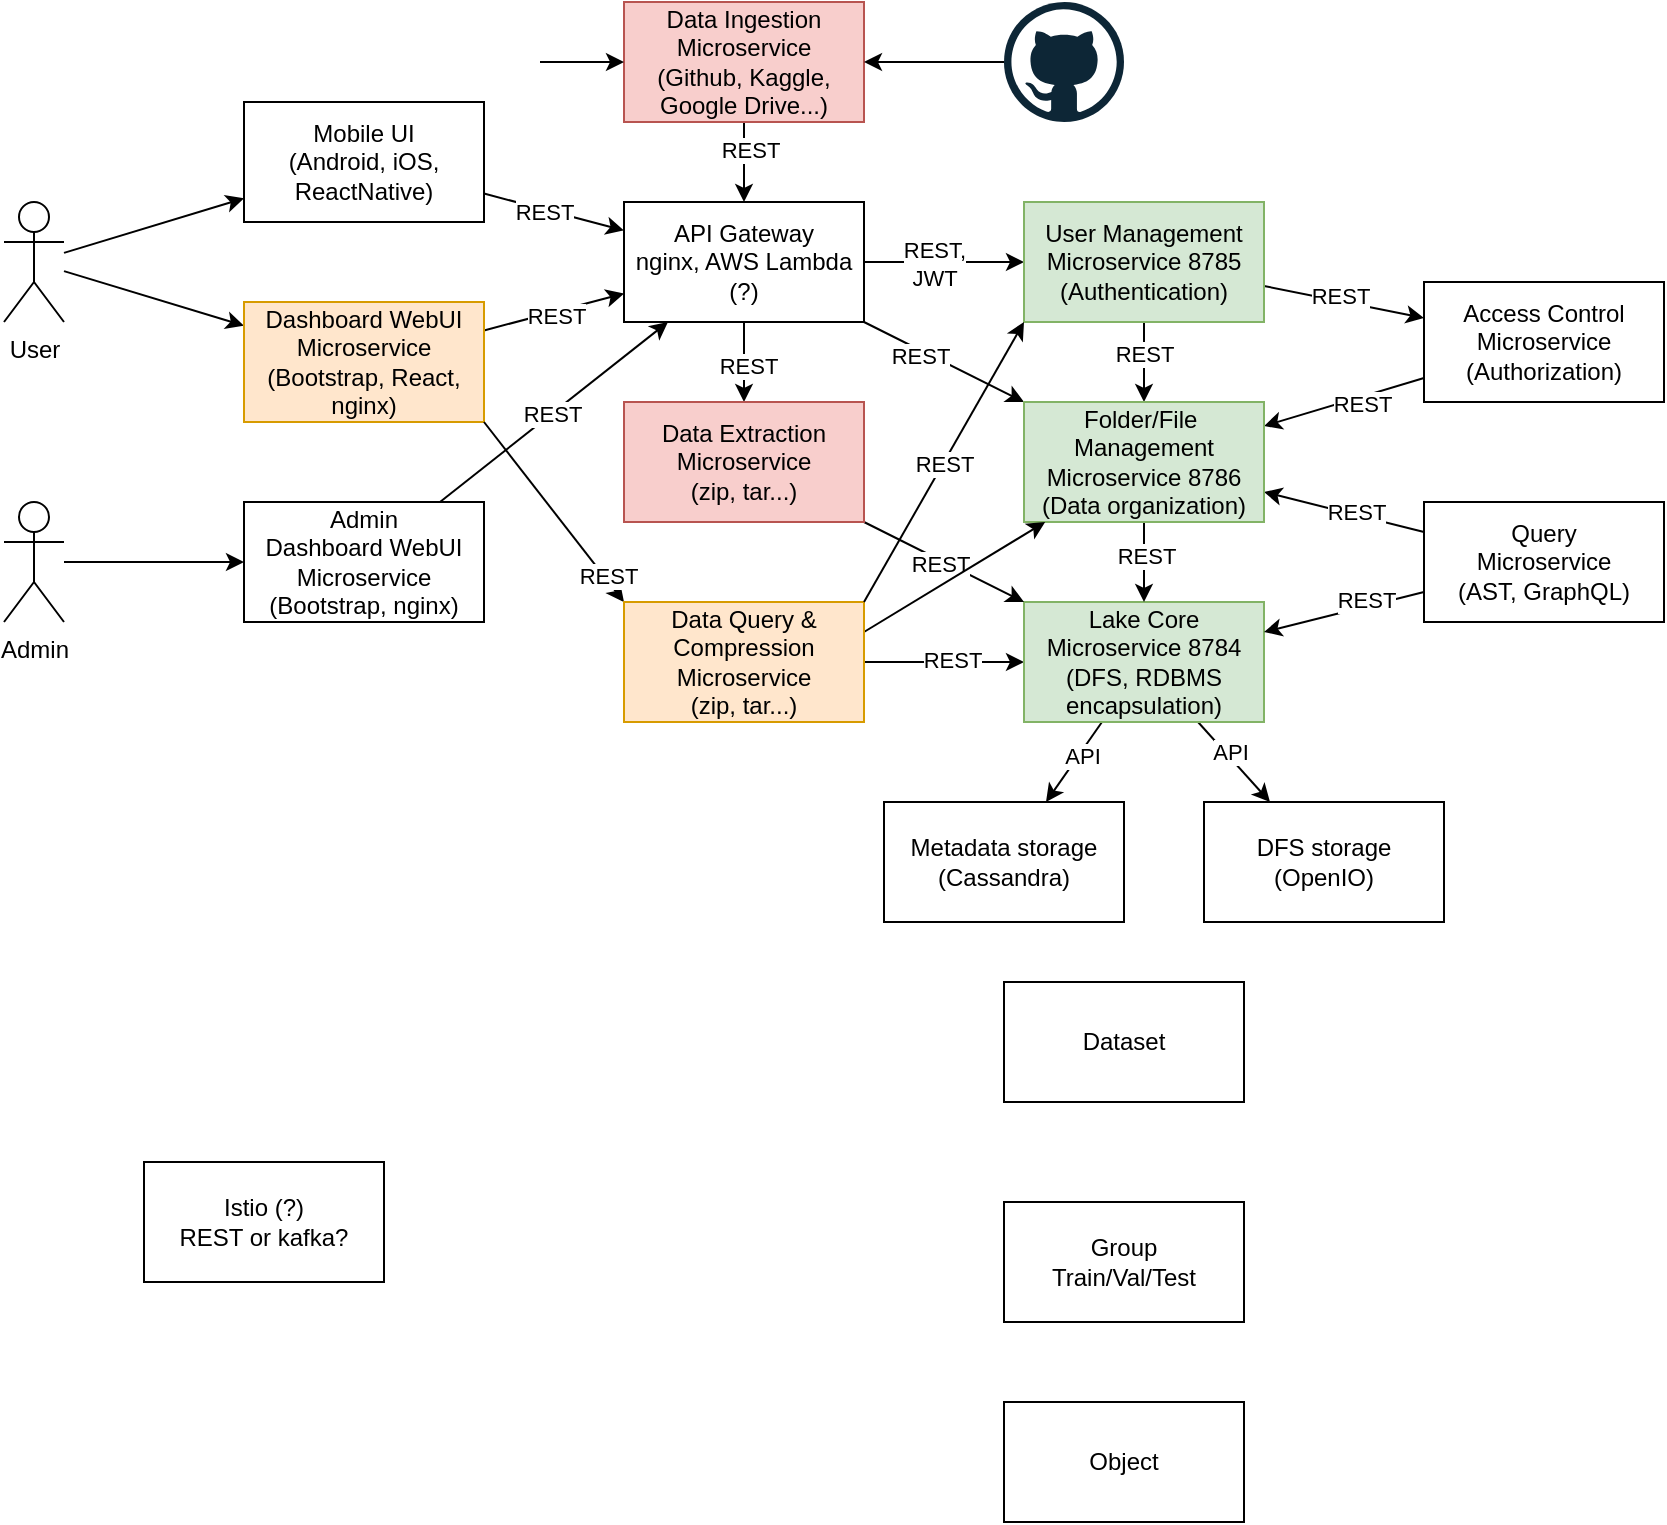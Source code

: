 <mxfile version="14.9.7" type="device"><diagram id="VjqiF-7gsAH0JScZlr2Z" name="Page-1"><mxGraphModel dx="1746" dy="981" grid="1" gridSize="10" guides="1" tooltips="1" connect="1" arrows="1" fold="1" page="1" pageScale="1" pageWidth="850" pageHeight="1100" math="0" shadow="0"><root><mxCell id="0"/><mxCell id="1" parent="0"/><mxCell id="zoY3I_NYAU8fRdwg_-jF-6" value="" style="edgeStyle=orthogonalEdgeStyle;rounded=0;orthogonalLoop=1;jettySize=auto;html=1;" parent="1" source="FqpOLfozaBzWn2aKzqYq-1" target="FqpOLfozaBzWn2aKzqYq-3" edge="1"><mxGeometry relative="1" as="geometry"/></mxCell><mxCell id="cf1ELPkSND5Zy1zUf8j2-6" value="REST,&lt;br&gt;JWT" style="edgeLabel;html=1;align=center;verticalAlign=middle;resizable=0;points=[];" parent="zoY3I_NYAU8fRdwg_-jF-6" vertex="1" connectable="0"><mxGeometry x="-0.143" y="-1" relative="1" as="geometry"><mxPoint as="offset"/></mxGeometry></mxCell><mxCell id="kY7z4TZwMl0ahuheCgUd-2" value="" style="edgeStyle=orthogonalEdgeStyle;rounded=0;orthogonalLoop=1;jettySize=auto;html=1;" parent="1" source="FqpOLfozaBzWn2aKzqYq-1" target="kY7z4TZwMl0ahuheCgUd-1" edge="1"><mxGeometry relative="1" as="geometry"/></mxCell><mxCell id="cf1ELPkSND5Zy1zUf8j2-5" value="REST" style="edgeLabel;html=1;align=center;verticalAlign=middle;resizable=0;points=[];" parent="kY7z4TZwMl0ahuheCgUd-2" vertex="1" connectable="0"><mxGeometry x="0.089" y="2" relative="1" as="geometry"><mxPoint as="offset"/></mxGeometry></mxCell><mxCell id="kY7z4TZwMl0ahuheCgUd-3" style="rounded=0;orthogonalLoop=1;jettySize=auto;html=1;" parent="1" source="FqpOLfozaBzWn2aKzqYq-1" target="zoY3I_NYAU8fRdwg_-jF-14" edge="1"><mxGeometry relative="1" as="geometry"/></mxCell><mxCell id="cf1ELPkSND5Zy1zUf8j2-7" value="REST" style="edgeLabel;html=1;align=center;verticalAlign=middle;resizable=0;points=[];" parent="kY7z4TZwMl0ahuheCgUd-3" vertex="1" connectable="0"><mxGeometry x="-0.27" y="-2" relative="1" as="geometry"><mxPoint as="offset"/></mxGeometry></mxCell><mxCell id="FqpOLfozaBzWn2aKzqYq-1" value="API Gateway&lt;br&gt;nginx, AWS Lambda (?)" style="rounded=0;whiteSpace=wrap;html=1;" parent="1" vertex="1"><mxGeometry x="380" y="100" width="120" height="60" as="geometry"/></mxCell><mxCell id="zoY3I_NYAU8fRdwg_-jF-10" value="" style="edgeStyle=none;rounded=0;orthogonalLoop=1;jettySize=auto;html=1;" parent="1" source="FqpOLfozaBzWn2aKzqYq-2" target="zoY3I_NYAU8fRdwg_-jF-5" edge="1"><mxGeometry relative="1" as="geometry"/></mxCell><mxCell id="zoY3I_NYAU8fRdwg_-jF-11" value="" style="edgeStyle=none;rounded=0;orthogonalLoop=1;jettySize=auto;html=1;" parent="1" source="FqpOLfozaBzWn2aKzqYq-2" target="zoY3I_NYAU8fRdwg_-jF-2" edge="1"><mxGeometry relative="1" as="geometry"/></mxCell><mxCell id="FqpOLfozaBzWn2aKzqYq-2" value="User" style="shape=umlActor;verticalLabelPosition=bottom;verticalAlign=top;html=1;outlineConnect=0;" parent="1" vertex="1"><mxGeometry x="70" y="100" width="30" height="60" as="geometry"/></mxCell><mxCell id="zoY3I_NYAU8fRdwg_-jF-12" value="" style="edgeStyle=none;rounded=0;orthogonalLoop=1;jettySize=auto;html=1;" parent="1" source="FqpOLfozaBzWn2aKzqYq-3" target="zoY3I_NYAU8fRdwg_-jF-7" edge="1"><mxGeometry relative="1" as="geometry"/></mxCell><mxCell id="cf1ELPkSND5Zy1zUf8j2-9" value="REST" style="edgeLabel;html=1;align=center;verticalAlign=middle;resizable=0;points=[];" parent="zoY3I_NYAU8fRdwg_-jF-12" vertex="1" connectable="0"><mxGeometry x="-0.133" y="-1" relative="1" as="geometry"><mxPoint x="3" y="-3" as="offset"/></mxGeometry></mxCell><mxCell id="zoY3I_NYAU8fRdwg_-jF-15" value="" style="edgeStyle=none;rounded=0;orthogonalLoop=1;jettySize=auto;html=1;" parent="1" source="FqpOLfozaBzWn2aKzqYq-3" target="zoY3I_NYAU8fRdwg_-jF-14" edge="1"><mxGeometry relative="1" as="geometry"/></mxCell><mxCell id="cf1ELPkSND5Zy1zUf8j2-17" value="REST" style="edgeLabel;html=1;align=center;verticalAlign=middle;resizable=0;points=[];" parent="zoY3I_NYAU8fRdwg_-jF-15" vertex="1" connectable="0"><mxGeometry x="-0.2" relative="1" as="geometry"><mxPoint as="offset"/></mxGeometry></mxCell><mxCell id="FqpOLfozaBzWn2aKzqYq-3" value="User Management&lt;br&gt;Microservice 8785&lt;br&gt;(Authentication)" style="rounded=0;whiteSpace=wrap;html=1;fillColor=#d5e8d4;strokeColor=#82b366;" parent="1" vertex="1"><mxGeometry x="580" y="100" width="120" height="60" as="geometry"/></mxCell><mxCell id="cf1ELPkSND5Zy1zUf8j2-18" style="edgeStyle=none;rounded=0;orthogonalLoop=1;jettySize=auto;html=1;strokeColor=#000000;" parent="1" source="zoY3I_NYAU8fRdwg_-jF-1" target="645X3_ztNfNJ3bgQTURP-1" edge="1"><mxGeometry relative="1" as="geometry"/></mxCell><mxCell id="cf1ELPkSND5Zy1zUf8j2-20" value="API" style="edgeLabel;html=1;align=center;verticalAlign=middle;resizable=0;points=[];" parent="cf1ELPkSND5Zy1zUf8j2-18" vertex="1" connectable="0"><mxGeometry x="-0.201" y="1" relative="1" as="geometry"><mxPoint as="offset"/></mxGeometry></mxCell><mxCell id="cf1ELPkSND5Zy1zUf8j2-19" style="edgeStyle=none;rounded=0;orthogonalLoop=1;jettySize=auto;html=1;strokeColor=#000000;" parent="1" source="zoY3I_NYAU8fRdwg_-jF-1" target="645X3_ztNfNJ3bgQTURP-4" edge="1"><mxGeometry relative="1" as="geometry"/></mxCell><mxCell id="cf1ELPkSND5Zy1zUf8j2-21" value="API" style="edgeLabel;html=1;align=center;verticalAlign=middle;resizable=0;points=[];" parent="cf1ELPkSND5Zy1zUf8j2-19" vertex="1" connectable="0"><mxGeometry x="-0.188" y="2" relative="1" as="geometry"><mxPoint as="offset"/></mxGeometry></mxCell><mxCell id="GoQwBpjM220HE_MyKGhg-2" value="" style="edgeStyle=orthogonalEdgeStyle;rounded=0;orthogonalLoop=1;jettySize=auto;html=1;startArrow=classic;startFill=1;endArrow=none;endFill=0;" parent="1" source="zoY3I_NYAU8fRdwg_-jF-1" target="GoQwBpjM220HE_MyKGhg-1" edge="1"><mxGeometry relative="1" as="geometry"/></mxCell><mxCell id="GoQwBpjM220HE_MyKGhg-11" value="REST" style="edgeLabel;html=1;align=center;verticalAlign=middle;resizable=0;points=[];" parent="GoQwBpjM220HE_MyKGhg-2" vertex="1" connectable="0"><mxGeometry x="-0.1" y="-1" relative="1" as="geometry"><mxPoint as="offset"/></mxGeometry></mxCell><mxCell id="zoY3I_NYAU8fRdwg_-jF-1" value="Lake Core&lt;br&gt;Microservice 8784&lt;br&gt;(DFS, RDBMS encapsulation)" style="rounded=0;whiteSpace=wrap;html=1;fillColor=#d5e8d4;strokeColor=#82b366;" parent="1" vertex="1"><mxGeometry x="580" y="300" width="120" height="60" as="geometry"/></mxCell><mxCell id="zoY3I_NYAU8fRdwg_-jF-4" value="" style="rounded=0;orthogonalLoop=1;jettySize=auto;html=1;" parent="1" source="zoY3I_NYAU8fRdwg_-jF-2" target="FqpOLfozaBzWn2aKzqYq-1" edge="1"><mxGeometry relative="1" as="geometry"/></mxCell><mxCell id="cf1ELPkSND5Zy1zUf8j2-2" value="REST" style="edgeLabel;html=1;align=center;verticalAlign=middle;resizable=0;points=[];" parent="zoY3I_NYAU8fRdwg_-jF-4" vertex="1" connectable="0"><mxGeometry x="0.013" y="-2" relative="1" as="geometry"><mxPoint as="offset"/></mxGeometry></mxCell><mxCell id="zoY3I_NYAU8fRdwg_-jF-2" value="Dashboard&amp;nbsp;WebUI&lt;br&gt;Microservice&lt;br&gt;(Bootstrap, React, nginx)" style="rounded=0;whiteSpace=wrap;html=1;fillColor=#ffe6cc;strokeColor=#d79b00;" parent="1" vertex="1"><mxGeometry x="190" y="150" width="120" height="60" as="geometry"/></mxCell><mxCell id="zoY3I_NYAU8fRdwg_-jF-8" value="" style="rounded=0;orthogonalLoop=1;jettySize=auto;html=1;" parent="1" source="zoY3I_NYAU8fRdwg_-jF-5" target="FqpOLfozaBzWn2aKzqYq-1" edge="1"><mxGeometry relative="1" as="geometry"/></mxCell><mxCell id="cf1ELPkSND5Zy1zUf8j2-1" value="REST" style="edgeLabel;html=1;align=center;verticalAlign=middle;resizable=0;points=[];" parent="zoY3I_NYAU8fRdwg_-jF-8" vertex="1" connectable="0"><mxGeometry x="-0.134" y="-1" relative="1" as="geometry"><mxPoint as="offset"/></mxGeometry></mxCell><mxCell id="zoY3I_NYAU8fRdwg_-jF-5" value="Mobile UI&lt;br&gt;(Android, iOS, ReactNative)" style="rounded=0;whiteSpace=wrap;html=1;" parent="1" vertex="1"><mxGeometry x="190" y="50" width="120" height="60" as="geometry"/></mxCell><mxCell id="zoY3I_NYAU8fRdwg_-jF-16" style="edgeStyle=none;rounded=0;orthogonalLoop=1;jettySize=auto;html=1;" parent="1" source="zoY3I_NYAU8fRdwg_-jF-7" target="zoY3I_NYAU8fRdwg_-jF-14" edge="1"><mxGeometry relative="1" as="geometry"/></mxCell><mxCell id="cf1ELPkSND5Zy1zUf8j2-10" value="REST" style="edgeLabel;html=1;align=center;verticalAlign=middle;resizable=0;points=[];" parent="zoY3I_NYAU8fRdwg_-jF-16" vertex="1" connectable="0"><mxGeometry x="-0.199" y="3" relative="1" as="geometry"><mxPoint as="offset"/></mxGeometry></mxCell><mxCell id="zoY3I_NYAU8fRdwg_-jF-7" value="Access Control&lt;br&gt;Microservice&lt;br&gt;(Authorization)" style="rounded=0;whiteSpace=wrap;html=1;" parent="1" vertex="1"><mxGeometry x="780" y="140" width="120" height="60" as="geometry"/></mxCell><mxCell id="zoY3I_NYAU8fRdwg_-jF-23" value="" style="edgeStyle=none;rounded=0;orthogonalLoop=1;jettySize=auto;html=1;" parent="1" source="zoY3I_NYAU8fRdwg_-jF-13" target="zoY3I_NYAU8fRdwg_-jF-14" edge="1"><mxGeometry relative="1" as="geometry"/></mxCell><mxCell id="cf1ELPkSND5Zy1zUf8j2-11" value="REST" style="edgeLabel;html=1;align=center;verticalAlign=middle;resizable=0;points=[];" parent="zoY3I_NYAU8fRdwg_-jF-23" vertex="1" connectable="0"><mxGeometry x="-0.122" y="-2" relative="1" as="geometry"><mxPoint as="offset"/></mxGeometry></mxCell><mxCell id="zoY3I_NYAU8fRdwg_-jF-24" style="edgeStyle=none;rounded=0;orthogonalLoop=1;jettySize=auto;html=1;" parent="1" source="zoY3I_NYAU8fRdwg_-jF-13" target="zoY3I_NYAU8fRdwg_-jF-1" edge="1"><mxGeometry relative="1" as="geometry"/></mxCell><mxCell id="cf1ELPkSND5Zy1zUf8j2-12" value="REST" style="edgeLabel;html=1;align=center;verticalAlign=middle;resizable=0;points=[];" parent="zoY3I_NYAU8fRdwg_-jF-24" vertex="1" connectable="0"><mxGeometry x="-0.299" y="-3" relative="1" as="geometry"><mxPoint as="offset"/></mxGeometry></mxCell><mxCell id="zoY3I_NYAU8fRdwg_-jF-13" value="Query&lt;br&gt;Microservice&lt;br&gt;(AST, GraphQL)" style="rounded=0;whiteSpace=wrap;html=1;" parent="1" vertex="1"><mxGeometry x="780" y="250" width="120" height="60" as="geometry"/></mxCell><mxCell id="zoY3I_NYAU8fRdwg_-jF-25" value="" style="edgeStyle=none;rounded=0;orthogonalLoop=1;jettySize=auto;html=1;" parent="1" source="zoY3I_NYAU8fRdwg_-jF-14" target="zoY3I_NYAU8fRdwg_-jF-1" edge="1"><mxGeometry relative="1" as="geometry"/></mxCell><mxCell id="cf1ELPkSND5Zy1zUf8j2-16" value="REST" style="edgeLabel;html=1;align=center;verticalAlign=middle;resizable=0;points=[];" parent="zoY3I_NYAU8fRdwg_-jF-25" vertex="1" connectable="0"><mxGeometry x="-0.15" y="1" relative="1" as="geometry"><mxPoint as="offset"/></mxGeometry></mxCell><mxCell id="zoY3I_NYAU8fRdwg_-jF-14" value="Folder/File&amp;nbsp; Management&lt;br&gt;Microservice 8786&lt;br&gt;(Data organization)" style="rounded=0;whiteSpace=wrap;html=1;fillColor=#d5e8d4;strokeColor=#82b366;" parent="1" vertex="1"><mxGeometry x="580" y="200" width="120" height="60" as="geometry"/></mxCell><mxCell id="zoY3I_NYAU8fRdwg_-jF-22" value="" style="edgeStyle=none;rounded=0;orthogonalLoop=1;jettySize=auto;html=1;" parent="1" source="zoY3I_NYAU8fRdwg_-jF-17" target="FqpOLfozaBzWn2aKzqYq-1" edge="1"><mxGeometry relative="1" as="geometry"/></mxCell><mxCell id="cf1ELPkSND5Zy1zUf8j2-4" value="REST" style="edgeLabel;html=1;align=center;verticalAlign=middle;resizable=0;points=[];" parent="zoY3I_NYAU8fRdwg_-jF-22" vertex="1" connectable="0"><mxGeometry x="-0.35" y="3" relative="1" as="geometry"><mxPoint y="1" as="offset"/></mxGeometry></mxCell><mxCell id="zoY3I_NYAU8fRdwg_-jF-17" value="Data Ingestion&lt;br&gt;Microservice&lt;br&gt;(Github, Kaggle, Google Drive...)" style="rounded=0;whiteSpace=wrap;html=1;fillColor=#f8cecc;strokeColor=#b85450;" parent="1" vertex="1"><mxGeometry x="380" width="120" height="60" as="geometry"/></mxCell><mxCell id="zoY3I_NYAU8fRdwg_-jF-21" value="" style="edgeStyle=none;rounded=0;orthogonalLoop=1;jettySize=auto;html=1;" parent="1" source="zoY3I_NYAU8fRdwg_-jF-18" target="FqpOLfozaBzWn2aKzqYq-1" edge="1"><mxGeometry relative="1" as="geometry"/></mxCell><mxCell id="cf1ELPkSND5Zy1zUf8j2-3" value="REST" style="edgeLabel;html=1;align=center;verticalAlign=middle;resizable=0;points=[];" parent="zoY3I_NYAU8fRdwg_-jF-21" vertex="1" connectable="0"><mxGeometry x="-0.021" relative="1" as="geometry"><mxPoint as="offset"/></mxGeometry></mxCell><mxCell id="zoY3I_NYAU8fRdwg_-jF-18" value="Admin Dashboard&amp;nbsp;WebUI&lt;br&gt;Microservice&lt;br&gt;(Bootstrap, nginx)" style="rounded=0;whiteSpace=wrap;html=1;" parent="1" vertex="1"><mxGeometry x="190" y="250" width="120" height="60" as="geometry"/></mxCell><mxCell id="zoY3I_NYAU8fRdwg_-jF-20" value="" style="edgeStyle=none;rounded=0;orthogonalLoop=1;jettySize=auto;html=1;" parent="1" source="zoY3I_NYAU8fRdwg_-jF-19" target="zoY3I_NYAU8fRdwg_-jF-18" edge="1"><mxGeometry relative="1" as="geometry"/></mxCell><mxCell id="zoY3I_NYAU8fRdwg_-jF-19" value="Admin" style="shape=umlActor;verticalLabelPosition=bottom;verticalAlign=top;html=1;outlineConnect=0;" parent="1" vertex="1"><mxGeometry x="70" y="250" width="30" height="60" as="geometry"/></mxCell><mxCell id="cf1ELPkSND5Zy1zUf8j2-13" style="rounded=0;orthogonalLoop=1;jettySize=auto;html=1;" parent="1" source="kY7z4TZwMl0ahuheCgUd-1" target="zoY3I_NYAU8fRdwg_-jF-1" edge="1"><mxGeometry relative="1" as="geometry"/></mxCell><mxCell id="cf1ELPkSND5Zy1zUf8j2-15" value="REST" style="edgeLabel;html=1;align=center;verticalAlign=middle;resizable=0;points=[];" parent="cf1ELPkSND5Zy1zUf8j2-13" vertex="1" connectable="0"><mxGeometry x="-0.018" y="-1" relative="1" as="geometry"><mxPoint x="-1" as="offset"/></mxGeometry></mxCell><mxCell id="kY7z4TZwMl0ahuheCgUd-1" value="Data Extraction Microservice&lt;br&gt;(zip, tar...)" style="rounded=0;whiteSpace=wrap;html=1;fillColor=#f8cecc;strokeColor=#b85450;" parent="1" vertex="1"><mxGeometry x="380" y="200" width="120" height="60" as="geometry"/></mxCell><mxCell id="645X3_ztNfNJ3bgQTURP-1" value="Metadata storage&lt;br&gt;(Cassandra)" style="rounded=0;whiteSpace=wrap;html=1;" parent="1" vertex="1"><mxGeometry x="510" y="400" width="120" height="60" as="geometry"/></mxCell><mxCell id="645X3_ztNfNJ3bgQTURP-4" value="DFS storage&lt;br&gt;(OpenIO)" style="rounded=0;whiteSpace=wrap;html=1;" parent="1" vertex="1"><mxGeometry x="670" y="400" width="120" height="60" as="geometry"/></mxCell><mxCell id="IhaqTSZGmhMF3uK93vRr-1" value="Istio (?)&lt;br&gt;REST or kafka?" style="rounded=0;whiteSpace=wrap;html=1;" parent="1" vertex="1"><mxGeometry x="140" y="580" width="120" height="60" as="geometry"/></mxCell><mxCell id="QDTK0iGBBnFgGLBmXke4-1" value="Dataset" style="rounded=0;whiteSpace=wrap;html=1;" parent="1" vertex="1"><mxGeometry x="570" y="490" width="120" height="60" as="geometry"/></mxCell><mxCell id="QDTK0iGBBnFgGLBmXke4-2" value="Group&lt;br&gt;Train/Val/Test" style="rounded=0;whiteSpace=wrap;html=1;" parent="1" vertex="1"><mxGeometry x="570" y="600" width="120" height="60" as="geometry"/></mxCell><mxCell id="QDTK0iGBBnFgGLBmXke4-3" value="Object" style="rounded=0;whiteSpace=wrap;html=1;" parent="1" vertex="1"><mxGeometry x="570" y="700" width="120" height="60" as="geometry"/></mxCell><mxCell id="GoQwBpjM220HE_MyKGhg-7" style="rounded=0;orthogonalLoop=1;jettySize=auto;html=1;exitX=1;exitY=0.25;exitDx=0;exitDy=0;" parent="1" source="GoQwBpjM220HE_MyKGhg-1" target="zoY3I_NYAU8fRdwg_-jF-14" edge="1"><mxGeometry relative="1" as="geometry"/></mxCell><mxCell id="GoQwBpjM220HE_MyKGhg-13" style="edgeStyle=none;rounded=0;orthogonalLoop=1;jettySize=auto;html=1;exitX=0;exitY=0;exitDx=0;exitDy=0;entryX=1;entryY=1;entryDx=0;entryDy=0;startArrow=classic;startFill=1;endArrow=none;endFill=0;" parent="1" source="GoQwBpjM220HE_MyKGhg-1" target="zoY3I_NYAU8fRdwg_-jF-2" edge="1"><mxGeometry relative="1" as="geometry"/></mxCell><mxCell id="GoQwBpjM220HE_MyKGhg-17" value="REST" style="edgeLabel;html=1;align=center;verticalAlign=middle;resizable=0;points=[];" parent="GoQwBpjM220HE_MyKGhg-13" vertex="1" connectable="0"><mxGeometry x="-0.709" y="-1" relative="1" as="geometry"><mxPoint x="1" as="offset"/></mxGeometry></mxCell><mxCell id="GoQwBpjM220HE_MyKGhg-1" value="Data Query &amp;amp; Compression&lt;br&gt;Microservice&lt;br&gt;(zip, tar...)" style="rounded=0;whiteSpace=wrap;html=1;fillColor=#ffe6cc;strokeColor=#d79b00;" parent="1" vertex="1"><mxGeometry x="380" y="300" width="120" height="60" as="geometry"/></mxCell><mxCell id="GoQwBpjM220HE_MyKGhg-4" value="" style="edgeStyle=orthogonalEdgeStyle;rounded=0;orthogonalLoop=1;jettySize=auto;html=1;" parent="1" source="GoQwBpjM220HE_MyKGhg-3" target="zoY3I_NYAU8fRdwg_-jF-17" edge="1"><mxGeometry relative="1" as="geometry"/></mxCell><mxCell id="GoQwBpjM220HE_MyKGhg-3" value="" style="shape=image;html=1;verticalAlign=top;verticalLabelPosition=bottom;labelBackgroundColor=#ffffff;imageAspect=0;aspect=fixed;image=https://cdn4.iconfinder.com/data/icons/logos-and-brands/512/189_Kaggle_logo_logos-128.png" parent="1" vertex="1"><mxGeometry x="310" y="16" width="28" height="28" as="geometry"/></mxCell><mxCell id="GoQwBpjM220HE_MyKGhg-6" value="" style="edgeStyle=orthogonalEdgeStyle;rounded=0;orthogonalLoop=1;jettySize=auto;html=1;" parent="1" source="GoQwBpjM220HE_MyKGhg-5" target="zoY3I_NYAU8fRdwg_-jF-17" edge="1"><mxGeometry relative="1" as="geometry"/></mxCell><mxCell id="GoQwBpjM220HE_MyKGhg-5" value="" style="dashed=0;outlineConnect=0;html=1;align=center;labelPosition=center;verticalLabelPosition=bottom;verticalAlign=top;shape=mxgraph.weblogos.github" parent="1" vertex="1"><mxGeometry x="570" width="60" height="60" as="geometry"/></mxCell><mxCell id="GoQwBpjM220HE_MyKGhg-9" style="edgeStyle=none;rounded=0;orthogonalLoop=1;jettySize=auto;html=1;exitX=1;exitY=0;exitDx=0;exitDy=0;entryX=0;entryY=1;entryDx=0;entryDy=0;" parent="1" source="GoQwBpjM220HE_MyKGhg-1" target="FqpOLfozaBzWn2aKzqYq-3" edge="1"><mxGeometry relative="1" as="geometry"/></mxCell><mxCell id="GoQwBpjM220HE_MyKGhg-12" value="REST" style="edgeLabel;html=1;align=center;verticalAlign=middle;resizable=0;points=[];" parent="GoQwBpjM220HE_MyKGhg-9" vertex="1" connectable="0"><mxGeometry x="-0.017" relative="1" as="geometry"><mxPoint as="offset"/></mxGeometry></mxCell></root></mxGraphModel></diagram></mxfile>